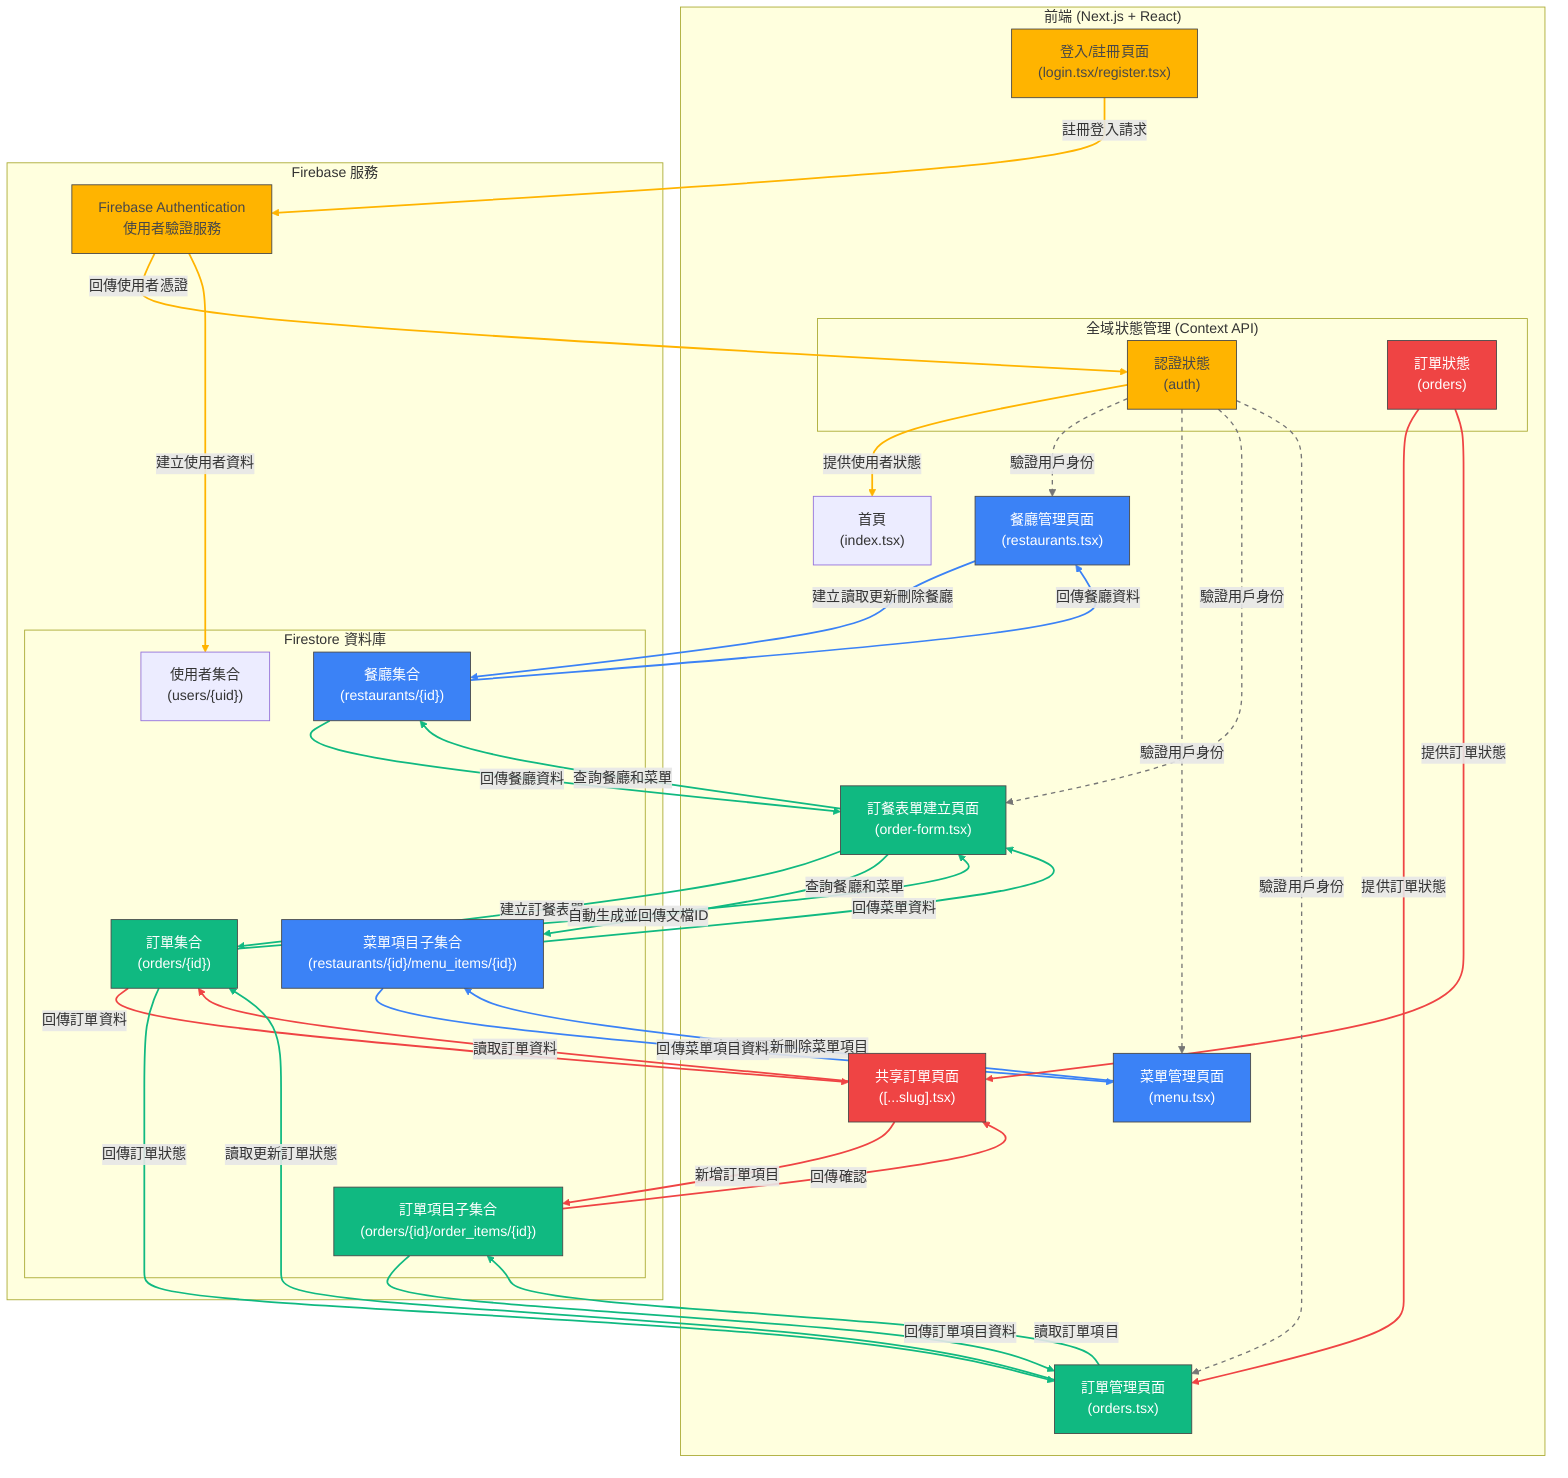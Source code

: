 flowchart TD
    subgraph 前端 ["前端 (Next.js + React)"]
        direction TB
        LoginReg["登入/註冊頁面\n(login.tsx/register.tsx)"]
        HomePage["首頁\n(index.tsx)"]
        RestaurantPage["餐廳管理頁面\n(restaurants.tsx)"]
        MenuPage["菜單管理頁面\n(menu.tsx)"]
        OrderFormPage["訂餐表單建立頁面\n(order-form.tsx)"]
        OrderPage["訂單管理頁面\n(orders.tsx)"]
        SharedOrderPage["共享訂單頁面\n([...slug].tsx)"]
        
        subgraph Context ["全域狀態管理 (Context API)"]
            AuthContext["認證狀態\n(auth)"]
            OrderContext["訂單狀態\n(orders)"]
        end
    end
    
    subgraph Firebase ["Firebase 服務"]
        direction TB
        Auth["Firebase Authentication\n使用者驗證服務"]
        
        subgraph Firestore ["Firestore 資料庫"]
            Users["使用者集合\n(users/{uid})"]
            Restaurants["餐廳集合\n(restaurants/{id})"]
            MenuItems["菜單項目子集合\n(restaurants/{id}/menu_items/{id})"]
            Orders["訂單集合\n(orders/{id})"]
            OrderItems["訂單項目子集合\n(orders/{id}/order_items/{id})"]
        end
    end
    
    %% 身份驗證流程
    LoginReg -->|註冊登入請求| Auth
    Auth -->|回傳使用者憑證| AuthContext
    Auth -->|建立使用者資料| Users
    AuthContext -->|提供使用者狀態| HomePage
    
    %% 餐廳與菜單管理流程
    RestaurantPage -->|建立讀取更新刪除餐廳| Restaurants
    Restaurants -->|回傳餐廳資料| RestaurantPage
    MenuPage -->|建立讀取更新刪除菜單項目| MenuItems
    MenuItems -->|回傳菜單項目資料| MenuPage
    
    %% 訂單流程
    OrderFormPage -->|建立訂餐表單| Orders
    Orders -->|自動生成並回傳文檔ID| OrderFormPage
    OrderFormPage -->|查詢餐廳和菜單| Restaurants
    OrderFormPage -->|查詢餐廳和菜單| MenuItems
    Restaurants -->|回傳餐廳資料| OrderFormPage
    MenuItems -->|回傳菜單資料| OrderFormPage
    
    %% 共享訂單流程
    SharedOrderPage -->|讀取訂單資料| Orders
    Orders -->|回傳訂單資料| SharedOrderPage
    SharedOrderPage -->|新增訂單項目| OrderItems
    OrderItems -->|回傳確認| SharedOrderPage
    
    %% 訂單管理流程
    OrderPage -->|讀取更新訂單狀態| Orders
    Orders -->|回傳訂單狀態| OrderPage
    OrderPage -->|讀取訂單項目| OrderItems
    OrderItems -->|回傳訂單項目資料| OrderPage
    
    %% 全局狀態管理
    OrderContext -->|提供訂單狀態| OrderPage
    OrderContext -->|提供訂單狀態| SharedOrderPage
    AuthContext -->|驗證用戶身份| RestaurantPage
    AuthContext -->|驗證用戶身份| MenuPage
    AuthContext -->|驗證用戶身份| OrderFormPage
    AuthContext -->|驗證用戶身份| OrderPage
    
    classDef authFlow fill:#FFB400,stroke:#484848,color:#484848
    classDef restaurantFlow fill:#3B82F6,stroke:#484848,color:white
    classDef orderFlow fill:#10B981,stroke:#484848,color:white
    classDef sharedOrderFlow fill:#EF4444,stroke:#484848,color:white
    
    class LoginReg,Auth,AuthContext authFlow
    class RestaurantPage,MenuPage,Restaurants,MenuItems restaurantFlow
    class OrderFormPage,OrderPage,Orders,OrderItems orderFlow
    class SharedOrderPage,OrderContext sharedOrderFlow
    
    linkStyle 0,1,2,3 stroke:#FFB400,stroke-width:2px
    linkStyle 4,5,6,7 stroke:#3B82F6,stroke-width:2px
    linkStyle 8,9,10,11,12,13,18,19,20,21 stroke:#10B981,stroke-width:2px
    linkStyle 14,15,16,17,22,23 stroke:#EF4444,stroke-width:2px
    linkStyle 24,25,26,27 stroke:#767676,stroke-width:1.5px,stroke-dasharray:5 5